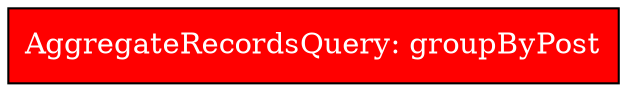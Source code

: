 digraph {
    0 [label="AggregateRecordsQuery: groupByPost\l", fillcolor=red, style=filled, shape=rectangle, fontcolor=white]

}